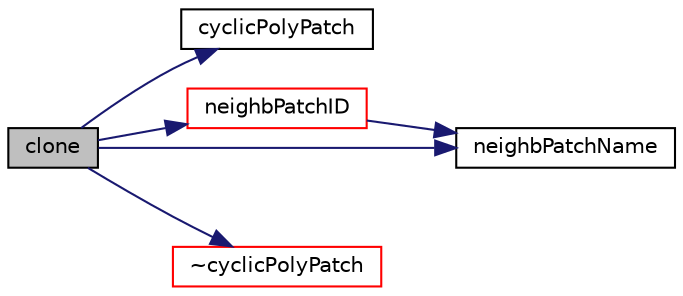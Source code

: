 digraph "clone"
{
  bgcolor="transparent";
  edge [fontname="Helvetica",fontsize="10",labelfontname="Helvetica",labelfontsize="10"];
  node [fontname="Helvetica",fontsize="10",shape=record];
  rankdir="LR";
  Node1 [label="clone",height=0.2,width=0.4,color="black", fillcolor="grey75", style="filled", fontcolor="black"];
  Node1 -> Node2 [color="midnightblue",fontsize="10",style="solid",fontname="Helvetica"];
  Node2 [label="cyclicPolyPatch",height=0.2,width=0.4,color="black",URL="$a00484.html#a58a7aedb10ea315520b6f36d5fa73823",tooltip="Construct from components. "];
  Node1 -> Node3 [color="midnightblue",fontsize="10",style="solid",fontname="Helvetica"];
  Node3 [label="neighbPatchID",height=0.2,width=0.4,color="red",URL="$a00484.html#a5c827b6fffa3dadbe60d9d74ec9140d8",tooltip="Neighbour patchID. "];
  Node3 -> Node4 [color="midnightblue",fontsize="10",style="solid",fontname="Helvetica"];
  Node4 [label="neighbPatchName",height=0.2,width=0.4,color="black",URL="$a00484.html#a0275cbef77adddd8fac68b1fe75e106e",tooltip="Neighbour patch name. "];
  Node1 -> Node4 [color="midnightblue",fontsize="10",style="solid",fontname="Helvetica"];
  Node1 -> Node5 [color="midnightblue",fontsize="10",style="solid",fontname="Helvetica"];
  Node5 [label="~cyclicPolyPatch",height=0.2,width=0.4,color="red",URL="$a00484.html#ad1f3b9370cbbce7b9c8dfb249009db21",tooltip="Destructor. "];
}
